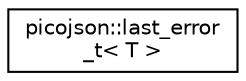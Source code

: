 digraph "Graphical Class Hierarchy"
{
  edge [fontname="Helvetica",fontsize="10",labelfontname="Helvetica",labelfontsize="10"];
  node [fontname="Helvetica",fontsize="10",shape=record];
  rankdir="LR";
  Node0 [label="picojson::last_error\l_t\< T \>",height=0.2,width=0.4,color="black", fillcolor="white", style="filled",URL="$structpicojson_1_1last__error__t.html"];
}
